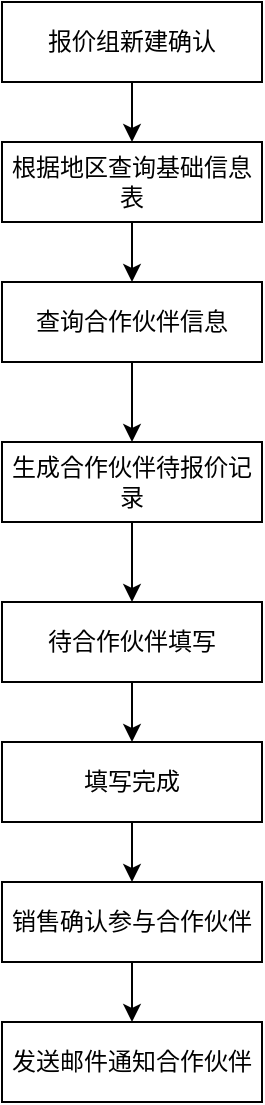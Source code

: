 <mxfile version="20.8.23" type="github">
  <diagram id="C5RBs43oDa-KdzZeNtuy" name="Page-1">
    <mxGraphModel dx="1434" dy="756" grid="1" gridSize="10" guides="1" tooltips="1" connect="1" arrows="1" fold="1" page="1" pageScale="1" pageWidth="1654" pageHeight="1169" math="0" shadow="0">
      <root>
        <mxCell id="WIyWlLk6GJQsqaUBKTNV-0" />
        <mxCell id="WIyWlLk6GJQsqaUBKTNV-1" parent="WIyWlLk6GJQsqaUBKTNV-0" />
        <mxCell id="2IJxs5Urv_wKMsr-iPki-29" value="" style="edgeStyle=orthogonalEdgeStyle;rounded=0;orthogonalLoop=1;jettySize=auto;html=1;" parent="WIyWlLk6GJQsqaUBKTNV-1" source="2IJxs5Urv_wKMsr-iPki-20" target="2IJxs5Urv_wKMsr-iPki-26" edge="1">
          <mxGeometry relative="1" as="geometry" />
        </mxCell>
        <mxCell id="2IJxs5Urv_wKMsr-iPki-20" value="报价组新建确认" style="rounded=0;whiteSpace=wrap;html=1;" parent="WIyWlLk6GJQsqaUBKTNV-1" vertex="1">
          <mxGeometry x="60" y="20" width="130" height="40" as="geometry" />
        </mxCell>
        <mxCell id="2IJxs5Urv_wKMsr-iPki-33" value="" style="edgeStyle=orthogonalEdgeStyle;rounded=0;orthogonalLoop=1;jettySize=auto;html=1;" parent="WIyWlLk6GJQsqaUBKTNV-1" source="2IJxs5Urv_wKMsr-iPki-24" target="2IJxs5Urv_wKMsr-iPki-31" edge="1">
          <mxGeometry relative="1" as="geometry" />
        </mxCell>
        <mxCell id="2IJxs5Urv_wKMsr-iPki-24" value="查询合作伙伴信息" style="rounded=0;whiteSpace=wrap;html=1;" parent="WIyWlLk6GJQsqaUBKTNV-1" vertex="1">
          <mxGeometry x="60" y="160" width="130" height="40" as="geometry" />
        </mxCell>
        <mxCell id="2IJxs5Urv_wKMsr-iPki-30" value="" style="edgeStyle=orthogonalEdgeStyle;rounded=0;orthogonalLoop=1;jettySize=auto;html=1;" parent="WIyWlLk6GJQsqaUBKTNV-1" source="2IJxs5Urv_wKMsr-iPki-26" target="2IJxs5Urv_wKMsr-iPki-24" edge="1">
          <mxGeometry relative="1" as="geometry" />
        </mxCell>
        <mxCell id="2IJxs5Urv_wKMsr-iPki-26" value="根据地区查询基础信息表" style="rounded=0;whiteSpace=wrap;html=1;" parent="WIyWlLk6GJQsqaUBKTNV-1" vertex="1">
          <mxGeometry x="60" y="90" width="130" height="40" as="geometry" />
        </mxCell>
        <mxCell id="2IJxs5Urv_wKMsr-iPki-34" value="" style="edgeStyle=orthogonalEdgeStyle;rounded=0;orthogonalLoop=1;jettySize=auto;html=1;" parent="WIyWlLk6GJQsqaUBKTNV-1" source="2IJxs5Urv_wKMsr-iPki-31" target="2IJxs5Urv_wKMsr-iPki-32" edge="1">
          <mxGeometry relative="1" as="geometry" />
        </mxCell>
        <mxCell id="2IJxs5Urv_wKMsr-iPki-31" value="生成合作伙伴待报价记录" style="rounded=0;whiteSpace=wrap;html=1;" parent="WIyWlLk6GJQsqaUBKTNV-1" vertex="1">
          <mxGeometry x="60" y="240" width="130" height="40" as="geometry" />
        </mxCell>
        <mxCell id="2IJxs5Urv_wKMsr-iPki-36" value="" style="edgeStyle=orthogonalEdgeStyle;rounded=0;orthogonalLoop=1;jettySize=auto;html=1;" parent="WIyWlLk6GJQsqaUBKTNV-1" source="2IJxs5Urv_wKMsr-iPki-32" target="2IJxs5Urv_wKMsr-iPki-35" edge="1">
          <mxGeometry relative="1" as="geometry" />
        </mxCell>
        <mxCell id="2IJxs5Urv_wKMsr-iPki-32" value="待合作伙伴填写" style="rounded=0;whiteSpace=wrap;html=1;" parent="WIyWlLk6GJQsqaUBKTNV-1" vertex="1">
          <mxGeometry x="60" y="320" width="130" height="40" as="geometry" />
        </mxCell>
        <mxCell id="H961M-j6gQixoAFI5cD--1" value="" style="edgeStyle=orthogonalEdgeStyle;rounded=0;orthogonalLoop=1;jettySize=auto;html=1;" parent="WIyWlLk6GJQsqaUBKTNV-1" source="2IJxs5Urv_wKMsr-iPki-35" target="H961M-j6gQixoAFI5cD--0" edge="1">
          <mxGeometry relative="1" as="geometry" />
        </mxCell>
        <mxCell id="2IJxs5Urv_wKMsr-iPki-35" value="填写完成" style="rounded=0;whiteSpace=wrap;html=1;" parent="WIyWlLk6GJQsqaUBKTNV-1" vertex="1">
          <mxGeometry x="60" y="390" width="130" height="40" as="geometry" />
        </mxCell>
        <mxCell id="K8LHGthHJLyL7ZnS5MZZ-1" value="" style="edgeStyle=orthogonalEdgeStyle;rounded=0;orthogonalLoop=1;jettySize=auto;html=1;" parent="WIyWlLk6GJQsqaUBKTNV-1" source="H961M-j6gQixoAFI5cD--0" target="K8LHGthHJLyL7ZnS5MZZ-0" edge="1">
          <mxGeometry relative="1" as="geometry" />
        </mxCell>
        <mxCell id="H961M-j6gQixoAFI5cD--0" value="销售确认参与合作伙伴" style="rounded=0;whiteSpace=wrap;html=1;" parent="WIyWlLk6GJQsqaUBKTNV-1" vertex="1">
          <mxGeometry x="60" y="460" width="130" height="40" as="geometry" />
        </mxCell>
        <mxCell id="K8LHGthHJLyL7ZnS5MZZ-0" value="发送邮件通知合作伙伴" style="rounded=0;whiteSpace=wrap;html=1;" parent="WIyWlLk6GJQsqaUBKTNV-1" vertex="1">
          <mxGeometry x="60" y="530" width="130" height="40" as="geometry" />
        </mxCell>
      </root>
    </mxGraphModel>
  </diagram>
</mxfile>
